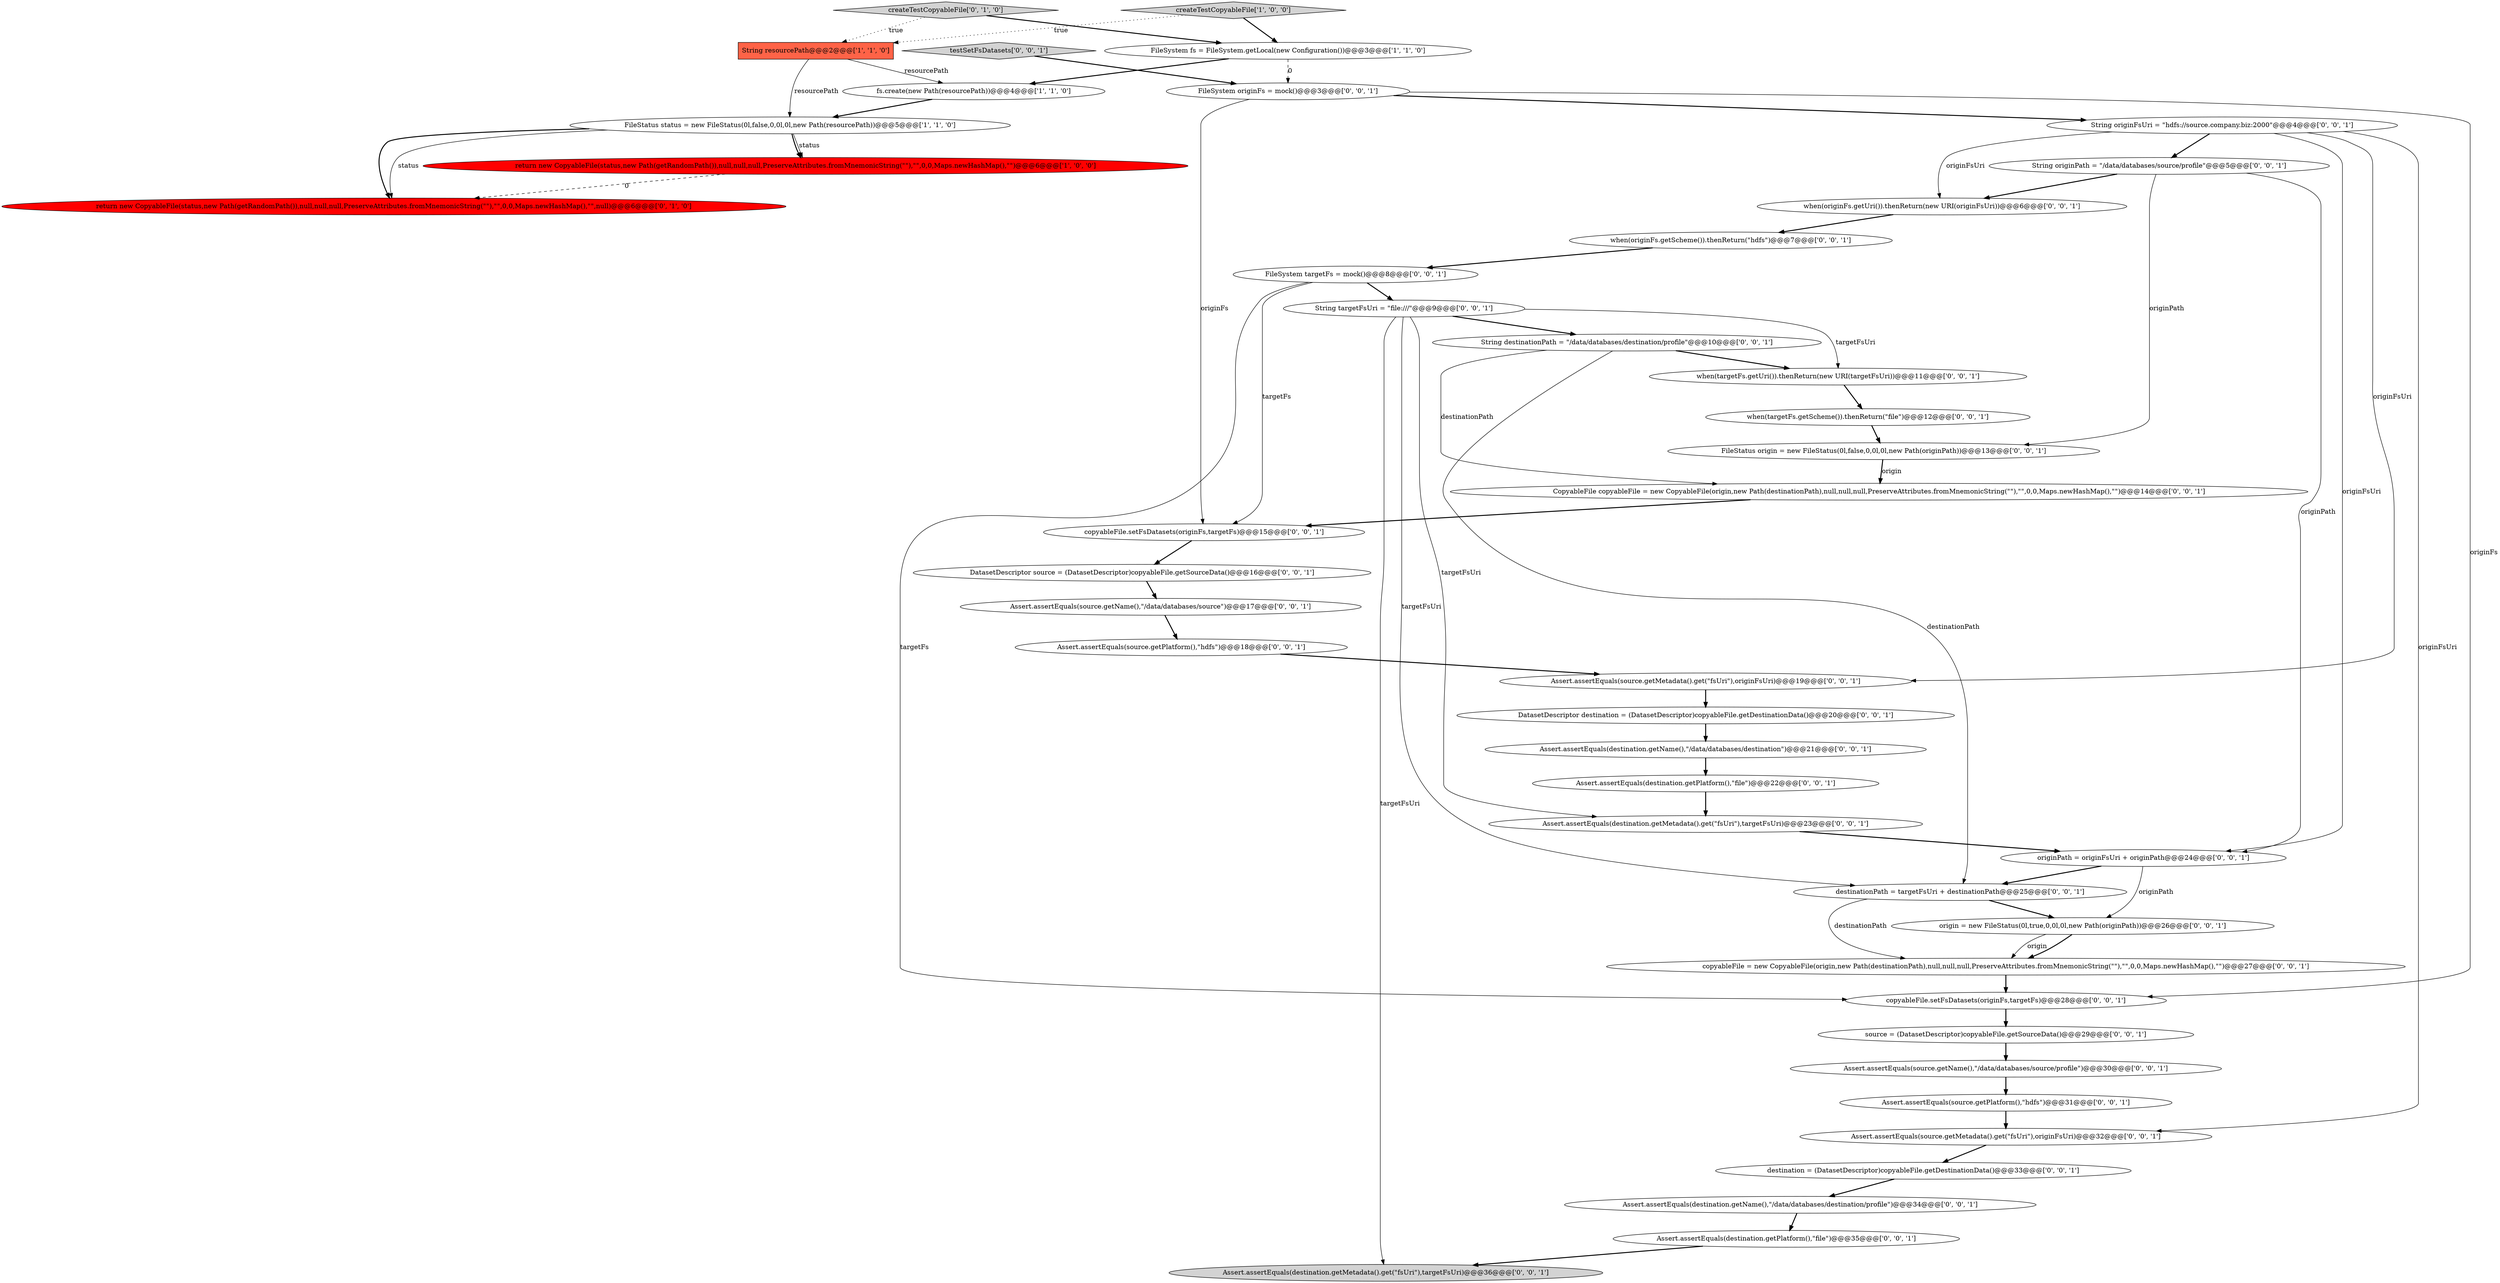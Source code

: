 digraph {
42 [style = filled, label = "origin = new FileStatus(0l,true,0,0l,0l,new Path(originPath))@@@26@@@['0', '0', '1']", fillcolor = white, shape = ellipse image = "AAA0AAABBB3BBB"];
40 [style = filled, label = "Assert.assertEquals(destination.getMetadata().get(\"fsUri\"),targetFsUri)@@@36@@@['0', '0', '1']", fillcolor = lightgray, shape = ellipse image = "AAA0AAABBB3BBB"];
33 [style = filled, label = "String targetFsUri = \"file:///\"@@@9@@@['0', '0', '1']", fillcolor = white, shape = ellipse image = "AAA0AAABBB3BBB"];
17 [style = filled, label = "String originPath = \"/data/databases/source/profile\"@@@5@@@['0', '0', '1']", fillcolor = white, shape = ellipse image = "AAA0AAABBB3BBB"];
16 [style = filled, label = "destination = (DatasetDescriptor)copyableFile.getDestinationData()@@@33@@@['0', '0', '1']", fillcolor = white, shape = ellipse image = "AAA0AAABBB3BBB"];
41 [style = filled, label = "when(targetFs.getScheme()).thenReturn(\"file\")@@@12@@@['0', '0', '1']", fillcolor = white, shape = ellipse image = "AAA0AAABBB3BBB"];
10 [style = filled, label = "destinationPath = targetFsUri + destinationPath@@@25@@@['0', '0', '1']", fillcolor = white, shape = ellipse image = "AAA0AAABBB3BBB"];
22 [style = filled, label = "FileSystem originFs = mock()@@@3@@@['0', '0', '1']", fillcolor = white, shape = ellipse image = "AAA0AAABBB3BBB"];
11 [style = filled, label = "copyableFile.setFsDatasets(originFs,targetFs)@@@15@@@['0', '0', '1']", fillcolor = white, shape = ellipse image = "AAA0AAABBB3BBB"];
32 [style = filled, label = "Assert.assertEquals(source.getMetadata().get(\"fsUri\"),originFsUri)@@@19@@@['0', '0', '1']", fillcolor = white, shape = ellipse image = "AAA0AAABBB3BBB"];
9 [style = filled, label = "Assert.assertEquals(destination.getPlatform(),\"file\")@@@22@@@['0', '0', '1']", fillcolor = white, shape = ellipse image = "AAA0AAABBB3BBB"];
15 [style = filled, label = "Assert.assertEquals(source.getName(),\"/data/databases/source\")@@@17@@@['0', '0', '1']", fillcolor = white, shape = ellipse image = "AAA0AAABBB3BBB"];
8 [style = filled, label = "Assert.assertEquals(source.getPlatform(),\"hdfs\")@@@18@@@['0', '0', '1']", fillcolor = white, shape = ellipse image = "AAA0AAABBB3BBB"];
5 [style = filled, label = "FileSystem fs = FileSystem.getLocal(new Configuration())@@@3@@@['1', '1', '0']", fillcolor = white, shape = ellipse image = "AAA0AAABBB1BBB"];
1 [style = filled, label = "String resourcePath@@@2@@@['1', '1', '0']", fillcolor = tomato, shape = box image = "AAA0AAABBB1BBB"];
4 [style = filled, label = "FileStatus status = new FileStatus(0l,false,0,0l,0l,new Path(resourcePath))@@@5@@@['1', '1', '0']", fillcolor = white, shape = ellipse image = "AAA0AAABBB1BBB"];
18 [style = filled, label = "copyableFile.setFsDatasets(originFs,targetFs)@@@28@@@['0', '0', '1']", fillcolor = white, shape = ellipse image = "AAA0AAABBB3BBB"];
23 [style = filled, label = "String destinationPath = \"/data/databases/destination/profile\"@@@10@@@['0', '0', '1']", fillcolor = white, shape = ellipse image = "AAA0AAABBB3BBB"];
3 [style = filled, label = "fs.create(new Path(resourcePath))@@@4@@@['1', '1', '0']", fillcolor = white, shape = ellipse image = "AAA0AAABBB1BBB"];
30 [style = filled, label = "Assert.assertEquals(destination.getPlatform(),\"file\")@@@35@@@['0', '0', '1']", fillcolor = white, shape = ellipse image = "AAA0AAABBB3BBB"];
35 [style = filled, label = "FileSystem targetFs = mock()@@@8@@@['0', '0', '1']", fillcolor = white, shape = ellipse image = "AAA0AAABBB3BBB"];
31 [style = filled, label = "testSetFsDatasets['0', '0', '1']", fillcolor = lightgray, shape = diamond image = "AAA0AAABBB3BBB"];
34 [style = filled, label = "Assert.assertEquals(destination.getName(),\"/data/databases/destination\")@@@21@@@['0', '0', '1']", fillcolor = white, shape = ellipse image = "AAA0AAABBB3BBB"];
29 [style = filled, label = "FileStatus origin = new FileStatus(0l,false,0,0l,0l,new Path(originPath))@@@13@@@['0', '0', '1']", fillcolor = white, shape = ellipse image = "AAA0AAABBB3BBB"];
20 [style = filled, label = "DatasetDescriptor destination = (DatasetDescriptor)copyableFile.getDestinationData()@@@20@@@['0', '0', '1']", fillcolor = white, shape = ellipse image = "AAA0AAABBB3BBB"];
27 [style = filled, label = "when(originFs.getScheme()).thenReturn(\"hdfs\")@@@7@@@['0', '0', '1']", fillcolor = white, shape = ellipse image = "AAA0AAABBB3BBB"];
21 [style = filled, label = "Assert.assertEquals(source.getMetadata().get(\"fsUri\"),originFsUri)@@@32@@@['0', '0', '1']", fillcolor = white, shape = ellipse image = "AAA0AAABBB3BBB"];
28 [style = filled, label = "originPath = originFsUri + originPath@@@24@@@['0', '0', '1']", fillcolor = white, shape = ellipse image = "AAA0AAABBB3BBB"];
7 [style = filled, label = "createTestCopyableFile['0', '1', '0']", fillcolor = lightgray, shape = diamond image = "AAA0AAABBB2BBB"];
6 [style = filled, label = "return new CopyableFile(status,new Path(getRandomPath()),null,null,null,PreserveAttributes.fromMnemonicString(\"\"),\"\",0,0,Maps.newHashMap(),\"\",null)@@@6@@@['0', '1', '0']", fillcolor = red, shape = ellipse image = "AAA1AAABBB2BBB"];
0 [style = filled, label = "createTestCopyableFile['1', '0', '0']", fillcolor = lightgray, shape = diamond image = "AAA0AAABBB1BBB"];
38 [style = filled, label = "Assert.assertEquals(source.getPlatform(),\"hdfs\")@@@31@@@['0', '0', '1']", fillcolor = white, shape = ellipse image = "AAA0AAABBB3BBB"];
2 [style = filled, label = "return new CopyableFile(status,new Path(getRandomPath()),null,null,null,PreserveAttributes.fromMnemonicString(\"\"),\"\",0,0,Maps.newHashMap(),\"\")@@@6@@@['1', '0', '0']", fillcolor = red, shape = ellipse image = "AAA1AAABBB1BBB"];
12 [style = filled, label = "source = (DatasetDescriptor)copyableFile.getSourceData()@@@29@@@['0', '0', '1']", fillcolor = white, shape = ellipse image = "AAA0AAABBB3BBB"];
14 [style = filled, label = "CopyableFile copyableFile = new CopyableFile(origin,new Path(destinationPath),null,null,null,PreserveAttributes.fromMnemonicString(\"\"),\"\",0,0,Maps.newHashMap(),\"\")@@@14@@@['0', '0', '1']", fillcolor = white, shape = ellipse image = "AAA0AAABBB3BBB"];
36 [style = filled, label = "String originFsUri = \"hdfs://source.company.biz:2000\"@@@4@@@['0', '0', '1']", fillcolor = white, shape = ellipse image = "AAA0AAABBB3BBB"];
13 [style = filled, label = "Assert.assertEquals(destination.getName(),\"/data/databases/destination/profile\")@@@34@@@['0', '0', '1']", fillcolor = white, shape = ellipse image = "AAA0AAABBB3BBB"];
24 [style = filled, label = "Assert.assertEquals(destination.getMetadata().get(\"fsUri\"),targetFsUri)@@@23@@@['0', '0', '1']", fillcolor = white, shape = ellipse image = "AAA0AAABBB3BBB"];
25 [style = filled, label = "when(originFs.getUri()).thenReturn(new URI(originFsUri))@@@6@@@['0', '0', '1']", fillcolor = white, shape = ellipse image = "AAA0AAABBB3BBB"];
26 [style = filled, label = "when(targetFs.getUri()).thenReturn(new URI(targetFsUri))@@@11@@@['0', '0', '1']", fillcolor = white, shape = ellipse image = "AAA0AAABBB3BBB"];
39 [style = filled, label = "DatasetDescriptor source = (DatasetDescriptor)copyableFile.getSourceData()@@@16@@@['0', '0', '1']", fillcolor = white, shape = ellipse image = "AAA0AAABBB3BBB"];
19 [style = filled, label = "copyableFile = new CopyableFile(origin,new Path(destinationPath),null,null,null,PreserveAttributes.fromMnemonicString(\"\"),\"\",0,0,Maps.newHashMap(),\"\")@@@27@@@['0', '0', '1']", fillcolor = white, shape = ellipse image = "AAA0AAABBB3BBB"];
37 [style = filled, label = "Assert.assertEquals(source.getName(),\"/data/databases/source/profile\")@@@30@@@['0', '0', '1']", fillcolor = white, shape = ellipse image = "AAA0AAABBB3BBB"];
5->3 [style = bold, label=""];
17->25 [style = bold, label=""];
24->28 [style = bold, label=""];
39->15 [style = bold, label=""];
19->18 [style = bold, label=""];
1->3 [style = solid, label="resourcePath"];
33->40 [style = solid, label="targetFsUri"];
36->21 [style = solid, label="originFsUri"];
33->10 [style = solid, label="targetFsUri"];
34->9 [style = bold, label=""];
28->10 [style = bold, label=""];
35->11 [style = solid, label="targetFs"];
8->32 [style = bold, label=""];
31->22 [style = bold, label=""];
10->19 [style = solid, label="destinationPath"];
4->6 [style = bold, label=""];
4->6 [style = solid, label="status"];
41->29 [style = bold, label=""];
20->34 [style = bold, label=""];
35->33 [style = bold, label=""];
23->26 [style = bold, label=""];
18->12 [style = bold, label=""];
4->2 [style = bold, label=""];
13->30 [style = bold, label=""];
35->18 [style = solid, label="targetFs"];
3->4 [style = bold, label=""];
12->37 [style = bold, label=""];
27->35 [style = bold, label=""];
36->25 [style = solid, label="originFsUri"];
33->23 [style = bold, label=""];
25->27 [style = bold, label=""];
23->10 [style = solid, label="destinationPath"];
26->41 [style = bold, label=""];
7->5 [style = bold, label=""];
23->14 [style = solid, label="destinationPath"];
22->18 [style = solid, label="originFs"];
33->24 [style = solid, label="targetFsUri"];
10->42 [style = bold, label=""];
22->11 [style = solid, label="originFs"];
36->28 [style = solid, label="originFsUri"];
17->29 [style = solid, label="originPath"];
37->38 [style = bold, label=""];
22->36 [style = bold, label=""];
0->1 [style = dotted, label="true"];
1->4 [style = solid, label="resourcePath"];
29->14 [style = bold, label=""];
16->13 [style = bold, label=""];
2->6 [style = dashed, label="0"];
21->16 [style = bold, label=""];
11->39 [style = bold, label=""];
38->21 [style = bold, label=""];
30->40 [style = bold, label=""];
5->22 [style = dashed, label="0"];
36->17 [style = bold, label=""];
29->14 [style = solid, label="origin"];
36->32 [style = solid, label="originFsUri"];
7->1 [style = dotted, label="true"];
33->26 [style = solid, label="targetFsUri"];
28->42 [style = solid, label="originPath"];
42->19 [style = solid, label="origin"];
14->11 [style = bold, label=""];
15->8 [style = bold, label=""];
32->20 [style = bold, label=""];
9->24 [style = bold, label=""];
42->19 [style = bold, label=""];
0->5 [style = bold, label=""];
17->28 [style = solid, label="originPath"];
4->2 [style = solid, label="status"];
}
